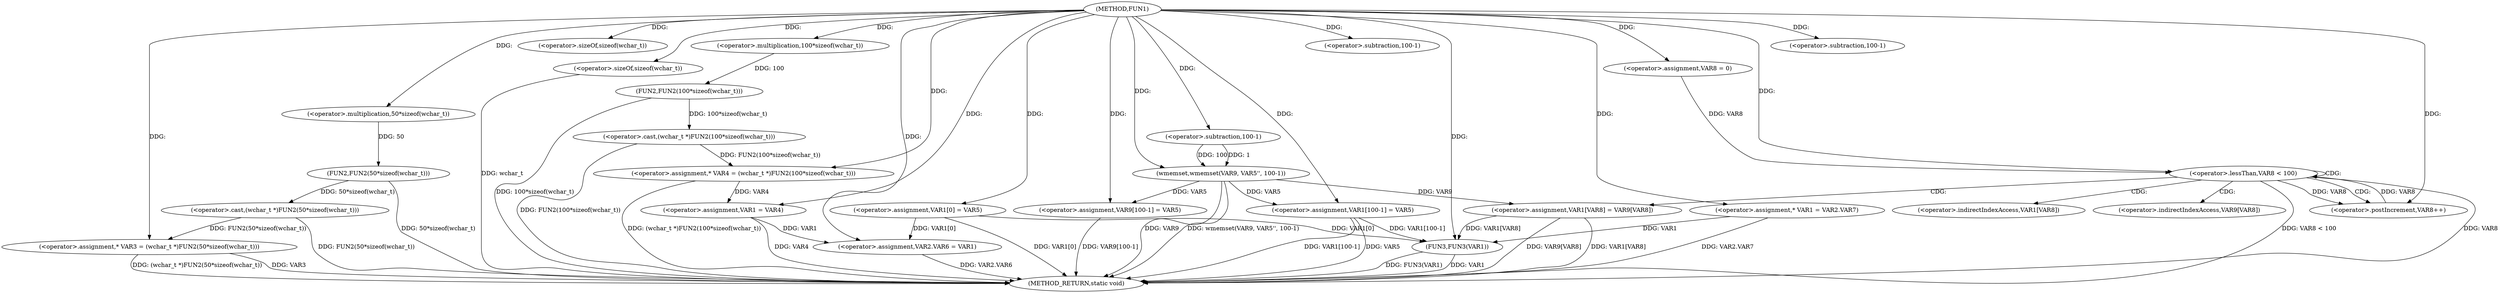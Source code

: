 digraph FUN1 {  
"1000100" [label = "(METHOD,FUN1)" ]
"1000186" [label = "(METHOD_RETURN,static void)" ]
"1000105" [label = "(<operator>.assignment,* VAR3 = (wchar_t *)FUN2(50*sizeof(wchar_t)))" ]
"1000107" [label = "(<operator>.cast,(wchar_t *)FUN2(50*sizeof(wchar_t)))" ]
"1000109" [label = "(FUN2,FUN2(50*sizeof(wchar_t)))" ]
"1000110" [label = "(<operator>.multiplication,50*sizeof(wchar_t))" ]
"1000112" [label = "(<operator>.sizeOf,sizeof(wchar_t))" ]
"1000115" [label = "(<operator>.assignment,* VAR4 = (wchar_t *)FUN2(100*sizeof(wchar_t)))" ]
"1000117" [label = "(<operator>.cast,(wchar_t *)FUN2(100*sizeof(wchar_t)))" ]
"1000119" [label = "(FUN2,FUN2(100*sizeof(wchar_t)))" ]
"1000120" [label = "(<operator>.multiplication,100*sizeof(wchar_t))" ]
"1000122" [label = "(<operator>.sizeOf,sizeof(wchar_t))" ]
"1000124" [label = "(<operator>.assignment,VAR1 = VAR4)" ]
"1000127" [label = "(<operator>.assignment,VAR1[0] = VAR5)" ]
"1000132" [label = "(<operator>.assignment,VAR2.VAR6 = VAR1)" ]
"1000139" [label = "(<operator>.assignment,* VAR1 = VAR2.VAR7)" ]
"1000147" [label = "(wmemset,wmemset(VAR9, VAR5'', 100-1))" ]
"1000150" [label = "(<operator>.subtraction,100-1)" ]
"1000153" [label = "(<operator>.assignment,VAR9[100-1] = VAR5)" ]
"1000156" [label = "(<operator>.subtraction,100-1)" ]
"1000161" [label = "(<operator>.assignment,VAR8 = 0)" ]
"1000164" [label = "(<operator>.lessThan,VAR8 < 100)" ]
"1000167" [label = "(<operator>.postIncrement,VAR8++)" ]
"1000170" [label = "(<operator>.assignment,VAR1[VAR8] = VAR9[VAR8])" ]
"1000177" [label = "(<operator>.assignment,VAR1[100-1] = VAR5)" ]
"1000180" [label = "(<operator>.subtraction,100-1)" ]
"1000184" [label = "(FUN3,FUN3(VAR1))" ]
"1000171" [label = "(<operator>.indirectIndexAccess,VAR1[VAR8])" ]
"1000174" [label = "(<operator>.indirectIndexAccess,VAR9[VAR8])" ]
  "1000184" -> "1000186"  [ label = "DDG: VAR1"] 
  "1000105" -> "1000186"  [ label = "DDG: (wchar_t *)FUN2(50*sizeof(wchar_t))"] 
  "1000184" -> "1000186"  [ label = "DDG: FUN3(VAR1)"] 
  "1000147" -> "1000186"  [ label = "DDG: VAR9"] 
  "1000132" -> "1000186"  [ label = "DDG: VAR2.VAR6"] 
  "1000153" -> "1000186"  [ label = "DDG: VAR9[100-1]"] 
  "1000127" -> "1000186"  [ label = "DDG: VAR1[0]"] 
  "1000117" -> "1000186"  [ label = "DDG: FUN2(100*sizeof(wchar_t))"] 
  "1000177" -> "1000186"  [ label = "DDG: VAR1[100-1]"] 
  "1000115" -> "1000186"  [ label = "DDG: (wchar_t *)FUN2(100*sizeof(wchar_t))"] 
  "1000164" -> "1000186"  [ label = "DDG: VAR8 < 100"] 
  "1000124" -> "1000186"  [ label = "DDG: VAR4"] 
  "1000122" -> "1000186"  [ label = "DDG: wchar_t"] 
  "1000139" -> "1000186"  [ label = "DDG: VAR2.VAR7"] 
  "1000109" -> "1000186"  [ label = "DDG: 50*sizeof(wchar_t)"] 
  "1000119" -> "1000186"  [ label = "DDG: 100*sizeof(wchar_t)"] 
  "1000170" -> "1000186"  [ label = "DDG: VAR1[VAR8]"] 
  "1000147" -> "1000186"  [ label = "DDG: wmemset(VAR9, VAR5'', 100-1)"] 
  "1000177" -> "1000186"  [ label = "DDG: VAR5"] 
  "1000170" -> "1000186"  [ label = "DDG: VAR9[VAR8]"] 
  "1000105" -> "1000186"  [ label = "DDG: VAR3"] 
  "1000107" -> "1000186"  [ label = "DDG: FUN2(50*sizeof(wchar_t))"] 
  "1000164" -> "1000186"  [ label = "DDG: VAR8"] 
  "1000107" -> "1000105"  [ label = "DDG: FUN2(50*sizeof(wchar_t))"] 
  "1000100" -> "1000105"  [ label = "DDG: "] 
  "1000109" -> "1000107"  [ label = "DDG: 50*sizeof(wchar_t)"] 
  "1000110" -> "1000109"  [ label = "DDG: 50"] 
  "1000100" -> "1000110"  [ label = "DDG: "] 
  "1000100" -> "1000112"  [ label = "DDG: "] 
  "1000117" -> "1000115"  [ label = "DDG: FUN2(100*sizeof(wchar_t))"] 
  "1000100" -> "1000115"  [ label = "DDG: "] 
  "1000119" -> "1000117"  [ label = "DDG: 100*sizeof(wchar_t)"] 
  "1000120" -> "1000119"  [ label = "DDG: 100"] 
  "1000100" -> "1000120"  [ label = "DDG: "] 
  "1000100" -> "1000122"  [ label = "DDG: "] 
  "1000115" -> "1000124"  [ label = "DDG: VAR4"] 
  "1000100" -> "1000124"  [ label = "DDG: "] 
  "1000100" -> "1000127"  [ label = "DDG: "] 
  "1000124" -> "1000132"  [ label = "DDG: VAR1"] 
  "1000127" -> "1000132"  [ label = "DDG: VAR1[0]"] 
  "1000100" -> "1000132"  [ label = "DDG: "] 
  "1000100" -> "1000139"  [ label = "DDG: "] 
  "1000100" -> "1000147"  [ label = "DDG: "] 
  "1000150" -> "1000147"  [ label = "DDG: 100"] 
  "1000150" -> "1000147"  [ label = "DDG: 1"] 
  "1000100" -> "1000150"  [ label = "DDG: "] 
  "1000147" -> "1000153"  [ label = "DDG: VAR5"] 
  "1000100" -> "1000153"  [ label = "DDG: "] 
  "1000100" -> "1000156"  [ label = "DDG: "] 
  "1000100" -> "1000161"  [ label = "DDG: "] 
  "1000167" -> "1000164"  [ label = "DDG: VAR8"] 
  "1000161" -> "1000164"  [ label = "DDG: VAR8"] 
  "1000100" -> "1000164"  [ label = "DDG: "] 
  "1000164" -> "1000167"  [ label = "DDG: VAR8"] 
  "1000100" -> "1000167"  [ label = "DDG: "] 
  "1000147" -> "1000170"  [ label = "DDG: VAR9"] 
  "1000100" -> "1000177"  [ label = "DDG: "] 
  "1000147" -> "1000177"  [ label = "DDG: VAR5"] 
  "1000100" -> "1000180"  [ label = "DDG: "] 
  "1000177" -> "1000184"  [ label = "DDG: VAR1[100-1]"] 
  "1000139" -> "1000184"  [ label = "DDG: VAR1"] 
  "1000170" -> "1000184"  [ label = "DDG: VAR1[VAR8]"] 
  "1000127" -> "1000184"  [ label = "DDG: VAR1[0]"] 
  "1000100" -> "1000184"  [ label = "DDG: "] 
  "1000164" -> "1000170"  [ label = "CDG: "] 
  "1000164" -> "1000171"  [ label = "CDG: "] 
  "1000164" -> "1000164"  [ label = "CDG: "] 
  "1000164" -> "1000174"  [ label = "CDG: "] 
  "1000164" -> "1000167"  [ label = "CDG: "] 
}
